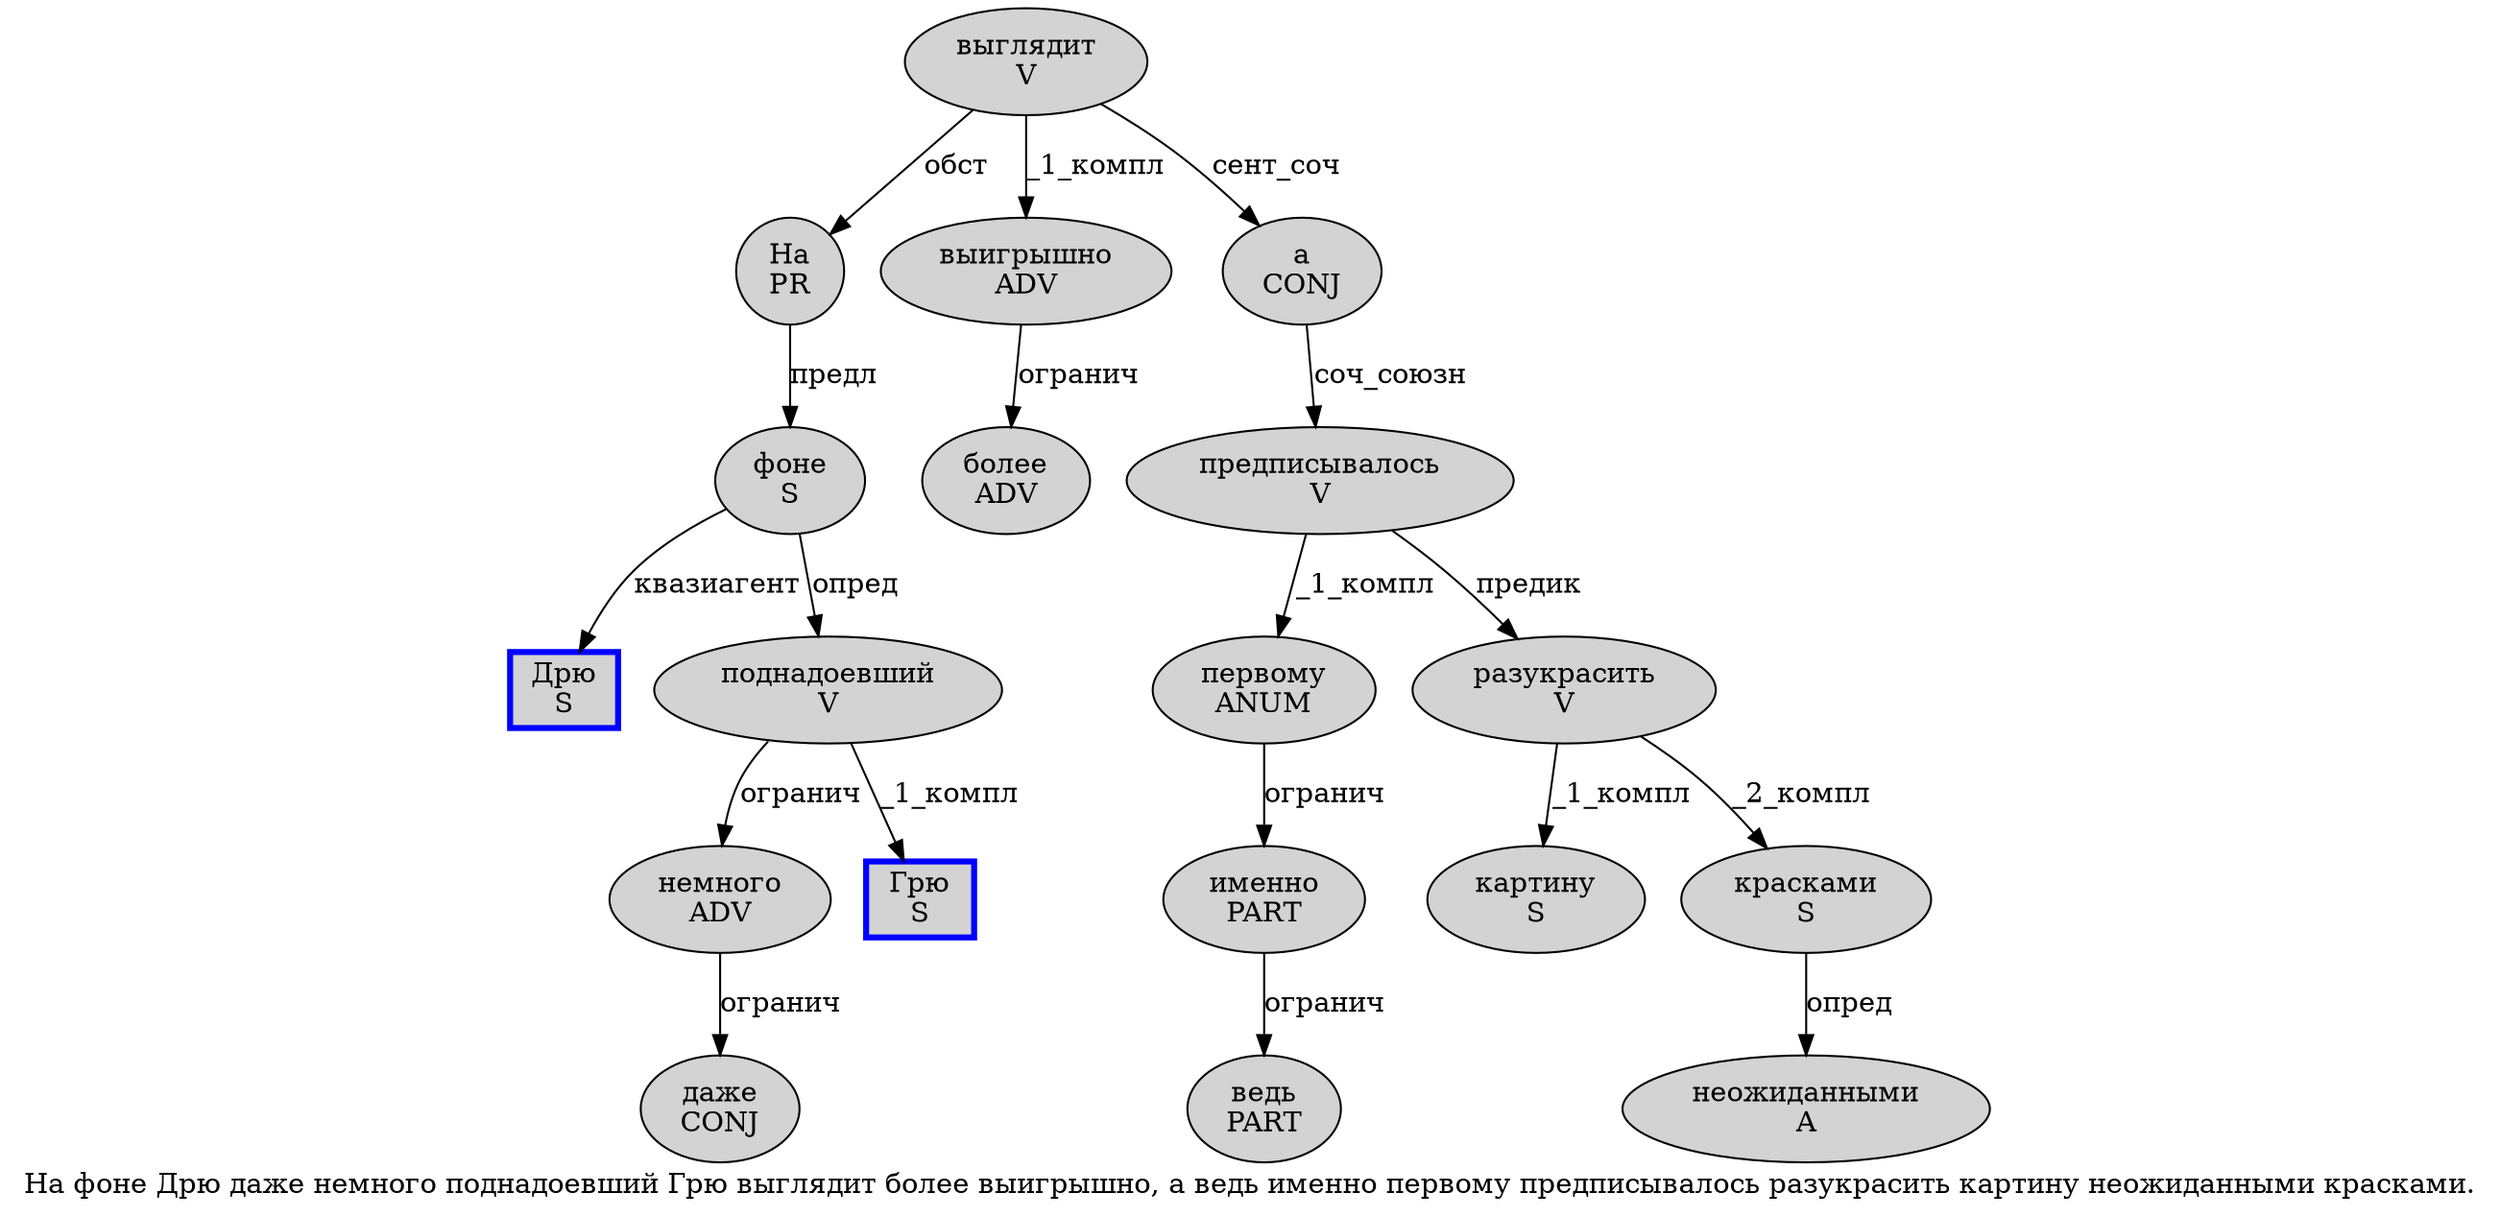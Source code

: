 digraph SENTENCE_2862 {
	graph [label="На фоне Дрю даже немного поднадоевший Грю выглядит более выигрышно, а ведь именно первому предписывалось разукрасить картину неожиданными красками."]
	node [style=filled]
		0 [label="На
PR" color="" fillcolor=lightgray penwidth=1 shape=ellipse]
		1 [label="фоне
S" color="" fillcolor=lightgray penwidth=1 shape=ellipse]
		2 [label="Дрю
S" color=blue fillcolor=lightgray penwidth=3 shape=box]
		3 [label="даже
CONJ" color="" fillcolor=lightgray penwidth=1 shape=ellipse]
		4 [label="немного
ADV" color="" fillcolor=lightgray penwidth=1 shape=ellipse]
		5 [label="поднадоевший
V" color="" fillcolor=lightgray penwidth=1 shape=ellipse]
		6 [label="Грю
S" color=blue fillcolor=lightgray penwidth=3 shape=box]
		7 [label="выглядит
V" color="" fillcolor=lightgray penwidth=1 shape=ellipse]
		8 [label="более
ADV" color="" fillcolor=lightgray penwidth=1 shape=ellipse]
		9 [label="выигрышно
ADV" color="" fillcolor=lightgray penwidth=1 shape=ellipse]
		11 [label="а
CONJ" color="" fillcolor=lightgray penwidth=1 shape=ellipse]
		12 [label="ведь
PART" color="" fillcolor=lightgray penwidth=1 shape=ellipse]
		13 [label="именно
PART" color="" fillcolor=lightgray penwidth=1 shape=ellipse]
		14 [label="первому
ANUM" color="" fillcolor=lightgray penwidth=1 shape=ellipse]
		15 [label="предписывалось
V" color="" fillcolor=lightgray penwidth=1 shape=ellipse]
		16 [label="разукрасить
V" color="" fillcolor=lightgray penwidth=1 shape=ellipse]
		17 [label="картину
S" color="" fillcolor=lightgray penwidth=1 shape=ellipse]
		18 [label="неожиданными
A" color="" fillcolor=lightgray penwidth=1 shape=ellipse]
		19 [label="красками
S" color="" fillcolor=lightgray penwidth=1 shape=ellipse]
			4 -> 3 [label="огранич"]
			1 -> 2 [label="квазиагент"]
			1 -> 5 [label="опред"]
			15 -> 14 [label="_1_компл"]
			15 -> 16 [label="предик"]
			5 -> 4 [label="огранич"]
			5 -> 6 [label="_1_компл"]
			11 -> 15 [label="соч_союзн"]
			9 -> 8 [label="огранич"]
			7 -> 0 [label="обст"]
			7 -> 9 [label="_1_компл"]
			7 -> 11 [label="сент_соч"]
			13 -> 12 [label="огранич"]
			16 -> 17 [label="_1_компл"]
			16 -> 19 [label="_2_компл"]
			14 -> 13 [label="огранич"]
			0 -> 1 [label="предл"]
			19 -> 18 [label="опред"]
}